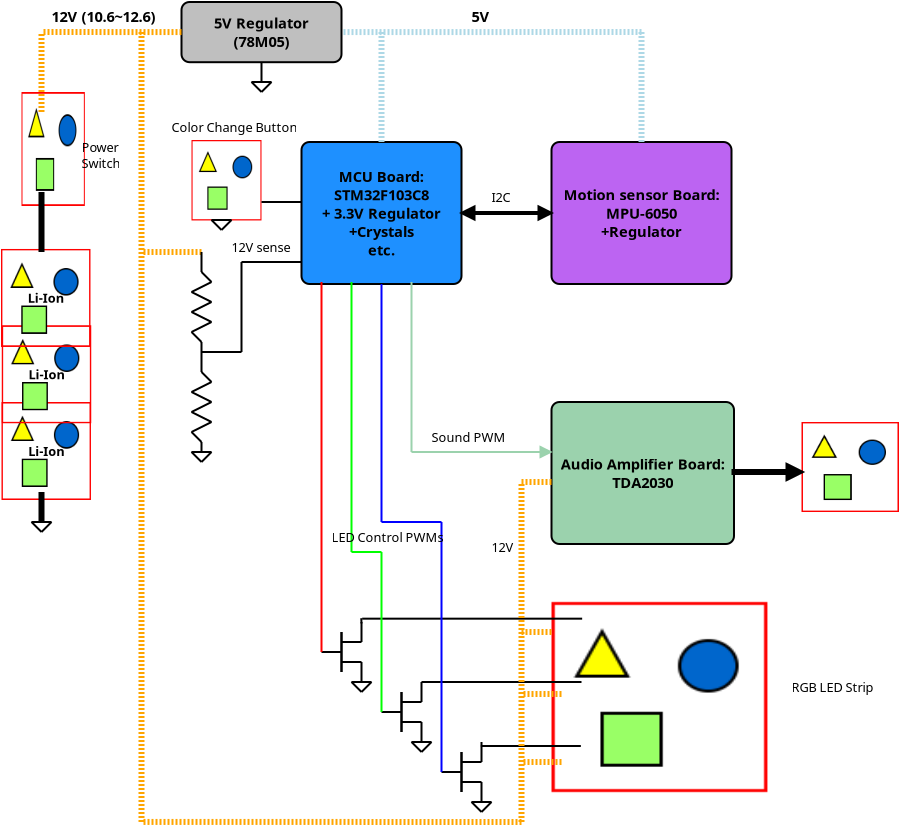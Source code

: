 <?xml version="1.0" encoding="UTF-8"?>
<dia:diagram xmlns:dia="http://www.lysator.liu.se/~alla/dia/">
  <dia:layer name="Background" visible="true" active="true">
    <dia:object type="Standard - Box" version="0" id="O0">
      <dia:attribute name="obj_pos">
        <dia:point val="20,-13"/>
      </dia:attribute>
      <dia:attribute name="obj_bb">
        <dia:rectangle val="19.95,-13.05;28.05,-5.85"/>
      </dia:attribute>
      <dia:attribute name="elem_corner">
        <dia:point val="20,-13"/>
      </dia:attribute>
      <dia:attribute name="elem_width">
        <dia:real val="8"/>
      </dia:attribute>
      <dia:attribute name="elem_height">
        <dia:real val="7.1"/>
      </dia:attribute>
      <dia:attribute name="border_width">
        <dia:real val="0.1"/>
      </dia:attribute>
      <dia:attribute name="inner_color">
        <dia:color val="#1e90ff"/>
      </dia:attribute>
      <dia:attribute name="show_background">
        <dia:boolean val="true"/>
      </dia:attribute>
      <dia:attribute name="corner_radius">
        <dia:real val="0.4"/>
      </dia:attribute>
    </dia:object>
    <dia:object type="Standard - Text" version="1" id="O1">
      <dia:attribute name="obj_pos">
        <dia:point val="24,-9.45"/>
      </dia:attribute>
      <dia:attribute name="obj_bb">
        <dia:rectangle val="20.834,-11.728;27.166,-7.172"/>
      </dia:attribute>
      <dia:attribute name="text">
        <dia:composite type="text">
          <dia:attribute name="string">
            <dia:string>#MCU Board:
STM32F103C8
+ 3.3V Regulator
+Crystals
etc.#</dia:string>
          </dia:attribute>
          <dia:attribute name="font">
            <dia:font family="sans" style="80" name="Helvetica-Bold"/>
          </dia:attribute>
          <dia:attribute name="height">
            <dia:real val="0.917"/>
          </dia:attribute>
          <dia:attribute name="pos">
            <dia:point val="24,-10.993"/>
          </dia:attribute>
          <dia:attribute name="color">
            <dia:color val="#000000"/>
          </dia:attribute>
          <dia:attribute name="alignment">
            <dia:enum val="1"/>
          </dia:attribute>
        </dia:composite>
      </dia:attribute>
      <dia:attribute name="valign">
        <dia:enum val="2"/>
      </dia:attribute>
      <dia:connections>
        <dia:connection handle="0" to="O0" connection="8"/>
      </dia:connections>
    </dia:object>
    <dia:object type="Standard - Box" version="0" id="O2">
      <dia:attribute name="obj_pos">
        <dia:point val="32.5,-13"/>
      </dia:attribute>
      <dia:attribute name="obj_bb">
        <dia:rectangle val="32.45,-13.05;41.55,-5.85"/>
      </dia:attribute>
      <dia:attribute name="elem_corner">
        <dia:point val="32.5,-13"/>
      </dia:attribute>
      <dia:attribute name="elem_width">
        <dia:real val="9"/>
      </dia:attribute>
      <dia:attribute name="elem_height">
        <dia:real val="7.1"/>
      </dia:attribute>
      <dia:attribute name="border_width">
        <dia:real val="0.1"/>
      </dia:attribute>
      <dia:attribute name="inner_color">
        <dia:color val="#bc64f2"/>
      </dia:attribute>
      <dia:attribute name="show_background">
        <dia:boolean val="true"/>
      </dia:attribute>
      <dia:attribute name="corner_radius">
        <dia:real val="0.4"/>
      </dia:attribute>
    </dia:object>
    <dia:object type="Standard - Text" version="1" id="O3">
      <dia:attribute name="obj_pos">
        <dia:point val="37,-9.45"/>
      </dia:attribute>
      <dia:attribute name="obj_bb">
        <dia:rectangle val="33.066,-10.811;40.934,-8.089"/>
      </dia:attribute>
      <dia:attribute name="text">
        <dia:composite type="text">
          <dia:attribute name="string">
            <dia:string>#Motion sensor Board:
MPU-6050
+Regulator#</dia:string>
          </dia:attribute>
          <dia:attribute name="font">
            <dia:font family="sans" style="80" name="Helvetica-Bold"/>
          </dia:attribute>
          <dia:attribute name="height">
            <dia:real val="0.917"/>
          </dia:attribute>
          <dia:attribute name="pos">
            <dia:point val="37,-10.076"/>
          </dia:attribute>
          <dia:attribute name="color">
            <dia:color val="#000000"/>
          </dia:attribute>
          <dia:attribute name="alignment">
            <dia:enum val="1"/>
          </dia:attribute>
        </dia:composite>
      </dia:attribute>
      <dia:attribute name="valign">
        <dia:enum val="2"/>
      </dia:attribute>
      <dia:connections>
        <dia:connection handle="0" to="O2" connection="8"/>
      </dia:connections>
    </dia:object>
    <dia:object type="Standard - Image" version="0" id="O4">
      <dia:attribute name="obj_pos">
        <dia:point val="5,0"/>
      </dia:attribute>
      <dia:attribute name="obj_bb">
        <dia:rectangle val="4.95,-0.05;9.524,4.95"/>
      </dia:attribute>
      <dia:attribute name="elem_corner">
        <dia:point val="5,0"/>
      </dia:attribute>
      <dia:attribute name="elem_width">
        <dia:real val="4.474"/>
      </dia:attribute>
      <dia:attribute name="elem_height">
        <dia:real val="4.9"/>
      </dia:attribute>
      <dia:attribute name="draw_border">
        <dia:boolean val="false"/>
      </dia:attribute>
      <dia:attribute name="keep_aspect">
        <dia:boolean val="true"/>
      </dia:attribute>
      <dia:attribute name="file">
        <dia:string>#E:\ClipArt\battery-md.png#</dia:string>
      </dia:attribute>
    </dia:object>
    <dia:object type="Standard - Image" version="0" id="O5">
      <dia:attribute name="obj_pos">
        <dia:point val="5.013,-3.835"/>
      </dia:attribute>
      <dia:attribute name="obj_bb">
        <dia:rectangle val="4.963,-3.885;9.536,1.115"/>
      </dia:attribute>
      <dia:attribute name="elem_corner">
        <dia:point val="5.013,-3.835"/>
      </dia:attribute>
      <dia:attribute name="elem_width">
        <dia:real val="4.474"/>
      </dia:attribute>
      <dia:attribute name="elem_height">
        <dia:real val="4.9"/>
      </dia:attribute>
      <dia:attribute name="draw_border">
        <dia:boolean val="false"/>
      </dia:attribute>
      <dia:attribute name="keep_aspect">
        <dia:boolean val="true"/>
      </dia:attribute>
      <dia:attribute name="file">
        <dia:string>#E:\ClipArt\battery-md.png#</dia:string>
      </dia:attribute>
    </dia:object>
    <dia:object type="Standard - Image" version="0" id="O6">
      <dia:attribute name="obj_pos">
        <dia:point val="4.975,-7.657"/>
      </dia:attribute>
      <dia:attribute name="obj_bb">
        <dia:rectangle val="4.925,-7.707;9.499,-2.708"/>
      </dia:attribute>
      <dia:attribute name="elem_corner">
        <dia:point val="4.975,-7.657"/>
      </dia:attribute>
      <dia:attribute name="elem_width">
        <dia:real val="4.474"/>
      </dia:attribute>
      <dia:attribute name="elem_height">
        <dia:real val="4.9"/>
      </dia:attribute>
      <dia:attribute name="draw_border">
        <dia:boolean val="false"/>
      </dia:attribute>
      <dia:attribute name="keep_aspect">
        <dia:boolean val="true"/>
      </dia:attribute>
      <dia:attribute name="file">
        <dia:string>#E:\ClipArt\battery-md.png#</dia:string>
      </dia:attribute>
    </dia:object>
    <dia:object type="Standard - Text" version="1" id="O7">
      <dia:attribute name="obj_pos">
        <dia:point val="7.212,-5.207"/>
      </dia:attribute>
      <dia:attribute name="obj_bb">
        <dia:rectangle val="6.237,-5.594;8.187,-4.821"/>
      </dia:attribute>
      <dia:attribute name="text">
        <dia:composite type="text">
          <dia:attribute name="string">
            <dia:string>#Li-Ion#</dia:string>
          </dia:attribute>
          <dia:attribute name="font">
            <dia:font family="sans" style="80" name="Helvetica-Bold"/>
          </dia:attribute>
          <dia:attribute name="height">
            <dia:real val="0.8"/>
          </dia:attribute>
          <dia:attribute name="pos">
            <dia:point val="7.212,-4.954"/>
          </dia:attribute>
          <dia:attribute name="color">
            <dia:color val="#000000"/>
          </dia:attribute>
          <dia:attribute name="alignment">
            <dia:enum val="1"/>
          </dia:attribute>
        </dia:composite>
      </dia:attribute>
      <dia:attribute name="valign">
        <dia:enum val="2"/>
      </dia:attribute>
      <dia:connections>
        <dia:connection handle="0" to="O6" connection="8"/>
      </dia:connections>
    </dia:object>
    <dia:object type="Standard - Text" version="1" id="O8">
      <dia:attribute name="obj_pos">
        <dia:point val="7.249,-1.385"/>
      </dia:attribute>
      <dia:attribute name="obj_bb">
        <dia:rectangle val="6.274,-1.771;8.224,-0.999"/>
      </dia:attribute>
      <dia:attribute name="text">
        <dia:composite type="text">
          <dia:attribute name="string">
            <dia:string>#Li-Ion#</dia:string>
          </dia:attribute>
          <dia:attribute name="font">
            <dia:font family="sans" style="80" name="Helvetica-Bold"/>
          </dia:attribute>
          <dia:attribute name="height">
            <dia:real val="0.8"/>
          </dia:attribute>
          <dia:attribute name="pos">
            <dia:point val="7.249,-1.131"/>
          </dia:attribute>
          <dia:attribute name="color">
            <dia:color val="#000000"/>
          </dia:attribute>
          <dia:attribute name="alignment">
            <dia:enum val="1"/>
          </dia:attribute>
        </dia:composite>
      </dia:attribute>
      <dia:attribute name="valign">
        <dia:enum val="2"/>
      </dia:attribute>
      <dia:connections>
        <dia:connection handle="0" to="O5" connection="8"/>
      </dia:connections>
    </dia:object>
    <dia:object type="Standard - Text" version="1" id="O9">
      <dia:attribute name="obj_pos">
        <dia:point val="7.237,2.45"/>
      </dia:attribute>
      <dia:attribute name="obj_bb">
        <dia:rectangle val="6.262,2.064;8.212,2.836"/>
      </dia:attribute>
      <dia:attribute name="text">
        <dia:composite type="text">
          <dia:attribute name="string">
            <dia:string>#Li-Ion#</dia:string>
          </dia:attribute>
          <dia:attribute name="font">
            <dia:font family="sans" style="80" name="Helvetica-Bold"/>
          </dia:attribute>
          <dia:attribute name="height">
            <dia:real val="0.8"/>
          </dia:attribute>
          <dia:attribute name="pos">
            <dia:point val="7.237,2.704"/>
          </dia:attribute>
          <dia:attribute name="color">
            <dia:color val="#000000"/>
          </dia:attribute>
          <dia:attribute name="alignment">
            <dia:enum val="1"/>
          </dia:attribute>
        </dia:composite>
      </dia:attribute>
      <dia:attribute name="valign">
        <dia:enum val="2"/>
      </dia:attribute>
      <dia:connections>
        <dia:connection handle="0" to="O4" connection="8"/>
      </dia:connections>
    </dia:object>
    <dia:object type="Standard - Image" version="0" id="O10">
      <dia:attribute name="obj_pos">
        <dia:point val="6,-15.5"/>
      </dia:attribute>
      <dia:attribute name="obj_bb">
        <dia:rectangle val="5.95,-15.55;9.217,-9.75"/>
      </dia:attribute>
      <dia:attribute name="elem_corner">
        <dia:point val="6,-15.5"/>
      </dia:attribute>
      <dia:attribute name="elem_width">
        <dia:real val="3.167"/>
      </dia:attribute>
      <dia:attribute name="elem_height">
        <dia:real val="5.7"/>
      </dia:attribute>
      <dia:attribute name="draw_border">
        <dia:boolean val="false"/>
      </dia:attribute>
      <dia:attribute name="keep_aspect">
        <dia:boolean val="true"/>
      </dia:attribute>
      <dia:attribute name="file">
        <dia:string>#E:\ClipArt\switch-black-vertical-built-in-md.png#</dia:string>
      </dia:attribute>
    </dia:object>
    <dia:object type="Standard - Box" version="0" id="O11">
      <dia:attribute name="obj_pos">
        <dia:point val="14,-20"/>
      </dia:attribute>
      <dia:attribute name="obj_bb">
        <dia:rectangle val="13.95,-20.05;22.05,-16.941"/>
      </dia:attribute>
      <dia:attribute name="elem_corner">
        <dia:point val="14,-20"/>
      </dia:attribute>
      <dia:attribute name="elem_width">
        <dia:real val="8"/>
      </dia:attribute>
      <dia:attribute name="elem_height">
        <dia:real val="3.009"/>
      </dia:attribute>
      <dia:attribute name="border_width">
        <dia:real val="0.1"/>
      </dia:attribute>
      <dia:attribute name="inner_color">
        <dia:color val="#bfbfbf"/>
      </dia:attribute>
      <dia:attribute name="show_background">
        <dia:boolean val="true"/>
      </dia:attribute>
      <dia:attribute name="corner_radius">
        <dia:real val="0.4"/>
      </dia:attribute>
    </dia:object>
    <dia:object type="Standard - Text" version="1" id="O12">
      <dia:attribute name="obj_pos">
        <dia:point val="18,-18.496"/>
      </dia:attribute>
      <dia:attribute name="obj_bb">
        <dia:rectangle val="15.591,-19.398;20.409,-17.593"/>
      </dia:attribute>
      <dia:attribute name="text">
        <dia:composite type="text">
          <dia:attribute name="string">
            <dia:string>#5V Regulator
(78M05)#</dia:string>
          </dia:attribute>
          <dia:attribute name="font">
            <dia:font family="sans" style="80" name="Helvetica-Bold"/>
          </dia:attribute>
          <dia:attribute name="height">
            <dia:real val="0.917"/>
          </dia:attribute>
          <dia:attribute name="pos">
            <dia:point val="18,-18.663"/>
          </dia:attribute>
          <dia:attribute name="color">
            <dia:color val="#000000"/>
          </dia:attribute>
          <dia:attribute name="alignment">
            <dia:enum val="1"/>
          </dia:attribute>
        </dia:composite>
      </dia:attribute>
      <dia:attribute name="valign">
        <dia:enum val="2"/>
      </dia:attribute>
      <dia:connections>
        <dia:connection handle="0" to="O11" connection="8"/>
      </dia:connections>
    </dia:object>
    <dia:object type="Standard - Box" version="0" id="O13">
      <dia:attribute name="obj_pos">
        <dia:point val="32.5,0"/>
      </dia:attribute>
      <dia:attribute name="obj_bb">
        <dia:rectangle val="32.45,-0.05;41.675,7.15"/>
      </dia:attribute>
      <dia:attribute name="elem_corner">
        <dia:point val="32.5,0"/>
      </dia:attribute>
      <dia:attribute name="elem_width">
        <dia:real val="9.125"/>
      </dia:attribute>
      <dia:attribute name="elem_height">
        <dia:real val="7.1"/>
      </dia:attribute>
      <dia:attribute name="border_width">
        <dia:real val="0.1"/>
      </dia:attribute>
      <dia:attribute name="inner_color">
        <dia:color val="#9bd2ad"/>
      </dia:attribute>
      <dia:attribute name="show_background">
        <dia:boolean val="true"/>
      </dia:attribute>
      <dia:attribute name="corner_radius">
        <dia:real val="0.4"/>
      </dia:attribute>
    </dia:object>
    <dia:object type="Standard - Text" version="1" id="O14">
      <dia:attribute name="obj_pos">
        <dia:point val="37.062,3.55"/>
      </dia:attribute>
      <dia:attribute name="obj_bb">
        <dia:rectangle val="32.886,2.648;41.239,4.452"/>
      </dia:attribute>
      <dia:attribute name="text">
        <dia:composite type="text">
          <dia:attribute name="string">
            <dia:string>#Audio Amplifier Board:
TDA2030#</dia:string>
          </dia:attribute>
          <dia:attribute name="font">
            <dia:font family="sans" style="80" name="Helvetica-Bold"/>
          </dia:attribute>
          <dia:attribute name="height">
            <dia:real val="0.917"/>
          </dia:attribute>
          <dia:attribute name="pos">
            <dia:point val="37.062,3.383"/>
          </dia:attribute>
          <dia:attribute name="color">
            <dia:color val="#000000"/>
          </dia:attribute>
          <dia:attribute name="alignment">
            <dia:enum val="1"/>
          </dia:attribute>
        </dia:composite>
      </dia:attribute>
      <dia:attribute name="valign">
        <dia:enum val="2"/>
      </dia:attribute>
      <dia:connections>
        <dia:connection handle="0" to="O13" connection="8"/>
      </dia:connections>
    </dia:object>
    <dia:object type="Standard - Image" version="0" id="O15">
      <dia:attribute name="obj_pos">
        <dia:point val="45,1"/>
      </dia:attribute>
      <dia:attribute name="obj_bb">
        <dia:rectangle val="44.95,0.95;49.925,5.55"/>
      </dia:attribute>
      <dia:attribute name="elem_corner">
        <dia:point val="45,1"/>
      </dia:attribute>
      <dia:attribute name="elem_width">
        <dia:real val="4.875"/>
      </dia:attribute>
      <dia:attribute name="elem_height">
        <dia:real val="4.5"/>
      </dia:attribute>
      <dia:attribute name="draw_border">
        <dia:boolean val="false"/>
      </dia:attribute>
      <dia:attribute name="keep_aspect">
        <dia:boolean val="true"/>
      </dia:attribute>
      <dia:attribute name="file">
        <dia:string>#E:\ClipArt\audio-speaker-md.png#</dia:string>
      </dia:attribute>
    </dia:object>
    <dia:object type="Standard - Image" version="0" id="O16">
      <dia:attribute name="obj_pos">
        <dia:point val="32.5,10"/>
      </dia:attribute>
      <dia:attribute name="obj_bb">
        <dia:rectangle val="32.45,9.95;43.344,19.55"/>
      </dia:attribute>
      <dia:attribute name="elem_corner">
        <dia:point val="32.5,10"/>
      </dia:attribute>
      <dia:attribute name="elem_width">
        <dia:real val="10.794"/>
      </dia:attribute>
      <dia:attribute name="elem_height">
        <dia:real val="9.5"/>
      </dia:attribute>
      <dia:attribute name="draw_border">
        <dia:boolean val="false"/>
      </dia:attribute>
      <dia:attribute name="keep_aspect">
        <dia:boolean val="true"/>
      </dia:attribute>
      <dia:attribute name="file">
        <dia:string>#E:\ClipArt\RGB_led_90.png#</dia:string>
      </dia:attribute>
    </dia:object>
    <dia:group>
      <dia:object type="Standard - Line" version="0" id="O17">
        <dia:attribute name="obj_pos">
          <dia:point val="29,17"/>
        </dia:attribute>
        <dia:attribute name="obj_bb">
          <dia:rectangle val="28.95,16.95;29.05,18.05"/>
        </dia:attribute>
        <dia:attribute name="conn_endpoints">
          <dia:point val="29,17"/>
          <dia:point val="29,18"/>
        </dia:attribute>
        <dia:attribute name="numcp">
          <dia:int val="1"/>
        </dia:attribute>
      </dia:object>
      <dia:object type="Standard - Line" version="0" id="O18">
        <dia:attribute name="obj_pos">
          <dia:point val="29,18"/>
        </dia:attribute>
        <dia:attribute name="obj_bb">
          <dia:rectangle val="27.95,17.95;29.05,18.05"/>
        </dia:attribute>
        <dia:attribute name="conn_endpoints">
          <dia:point val="29,18"/>
          <dia:point val="28,18"/>
        </dia:attribute>
        <dia:attribute name="numcp">
          <dia:int val="1"/>
        </dia:attribute>
      </dia:object>
      <dia:object type="Standard - Line" version="0" id="O19">
        <dia:attribute name="obj_pos">
          <dia:point val="28,17.5"/>
        </dia:attribute>
        <dia:attribute name="obj_bb">
          <dia:rectangle val="27.95,17.45;28.05,19.55"/>
        </dia:attribute>
        <dia:attribute name="conn_endpoints">
          <dia:point val="28,17.5"/>
          <dia:point val="28,19.5"/>
        </dia:attribute>
        <dia:attribute name="numcp">
          <dia:int val="1"/>
        </dia:attribute>
      </dia:object>
      <dia:object type="Standard - Line" version="0" id="O20">
        <dia:attribute name="obj_pos">
          <dia:point val="28,19"/>
        </dia:attribute>
        <dia:attribute name="obj_bb">
          <dia:rectangle val="27.95,18.95;29.05,19.05"/>
        </dia:attribute>
        <dia:attribute name="conn_endpoints">
          <dia:point val="28,19"/>
          <dia:point val="29,19"/>
        </dia:attribute>
        <dia:attribute name="numcp">
          <dia:int val="1"/>
        </dia:attribute>
      </dia:object>
      <dia:object type="Standard - Line" version="0" id="O21">
        <dia:attribute name="obj_pos">
          <dia:point val="29,19"/>
        </dia:attribute>
        <dia:attribute name="obj_bb">
          <dia:rectangle val="28.95,18.95;29.05,20.05"/>
        </dia:attribute>
        <dia:attribute name="conn_endpoints">
          <dia:point val="29,19"/>
          <dia:point val="29,20"/>
        </dia:attribute>
        <dia:attribute name="numcp">
          <dia:int val="1"/>
        </dia:attribute>
      </dia:object>
      <dia:object type="Standard - Line" version="0" id="O22">
        <dia:attribute name="obj_pos">
          <dia:point val="28,17.5"/>
        </dia:attribute>
        <dia:attribute name="obj_bb">
          <dia:rectangle val="27.95,17.45;28.05,19.55"/>
        </dia:attribute>
        <dia:attribute name="conn_endpoints">
          <dia:point val="28,17.5"/>
          <dia:point val="28,19.5"/>
        </dia:attribute>
        <dia:attribute name="numcp">
          <dia:int val="1"/>
        </dia:attribute>
      </dia:object>
      <dia:object type="Standard - Line" version="0" id="O23">
        <dia:attribute name="obj_pos">
          <dia:point val="27,18.5"/>
        </dia:attribute>
        <dia:attribute name="obj_bb">
          <dia:rectangle val="26.95,18.45;28.05,18.55"/>
        </dia:attribute>
        <dia:attribute name="conn_endpoints">
          <dia:point val="27,18.5"/>
          <dia:point val="28,18.5"/>
        </dia:attribute>
        <dia:attribute name="numcp">
          <dia:int val="1"/>
        </dia:attribute>
        <dia:connections>
          <dia:connection handle="1" to="O19" connection="0"/>
        </dia:connections>
      </dia:object>
    </dia:group>
    <dia:object type="Standard - Line" version="0" id="O24">
      <dia:attribute name="obj_pos">
        <dia:point val="33.967,17.2"/>
      </dia:attribute>
      <dia:attribute name="obj_bb">
        <dia:rectangle val="28.917,17.15;34.017,17.25"/>
      </dia:attribute>
      <dia:attribute name="conn_endpoints">
        <dia:point val="33.967,17.2"/>
        <dia:point val="28.967,17.2"/>
      </dia:attribute>
      <dia:attribute name="numcp">
        <dia:int val="1"/>
      </dia:attribute>
    </dia:object>
    <dia:group>
      <dia:object type="Standard - Line" version="0" id="O25">
        <dia:attribute name="obj_pos">
          <dia:point val="26,14"/>
        </dia:attribute>
        <dia:attribute name="obj_bb">
          <dia:rectangle val="25.95,13.95;26.05,15.05"/>
        </dia:attribute>
        <dia:attribute name="conn_endpoints">
          <dia:point val="26,14"/>
          <dia:point val="26,15"/>
        </dia:attribute>
        <dia:attribute name="numcp">
          <dia:int val="1"/>
        </dia:attribute>
      </dia:object>
      <dia:object type="Standard - Line" version="0" id="O26">
        <dia:attribute name="obj_pos">
          <dia:point val="26,15"/>
        </dia:attribute>
        <dia:attribute name="obj_bb">
          <dia:rectangle val="24.95,14.95;26.05,15.05"/>
        </dia:attribute>
        <dia:attribute name="conn_endpoints">
          <dia:point val="26,15"/>
          <dia:point val="25,15"/>
        </dia:attribute>
        <dia:attribute name="numcp">
          <dia:int val="1"/>
        </dia:attribute>
      </dia:object>
      <dia:object type="Standard - Line" version="0" id="O27">
        <dia:attribute name="obj_pos">
          <dia:point val="25,14.5"/>
        </dia:attribute>
        <dia:attribute name="obj_bb">
          <dia:rectangle val="24.95,14.45;25.05,16.55"/>
        </dia:attribute>
        <dia:attribute name="conn_endpoints">
          <dia:point val="25,14.5"/>
          <dia:point val="25,16.5"/>
        </dia:attribute>
        <dia:attribute name="numcp">
          <dia:int val="1"/>
        </dia:attribute>
      </dia:object>
      <dia:object type="Standard - Line" version="0" id="O28">
        <dia:attribute name="obj_pos">
          <dia:point val="25,16"/>
        </dia:attribute>
        <dia:attribute name="obj_bb">
          <dia:rectangle val="24.95,15.95;26.05,16.05"/>
        </dia:attribute>
        <dia:attribute name="conn_endpoints">
          <dia:point val="25,16"/>
          <dia:point val="26,16"/>
        </dia:attribute>
        <dia:attribute name="numcp">
          <dia:int val="1"/>
        </dia:attribute>
      </dia:object>
      <dia:object type="Standard - Line" version="0" id="O29">
        <dia:attribute name="obj_pos">
          <dia:point val="26,16"/>
        </dia:attribute>
        <dia:attribute name="obj_bb">
          <dia:rectangle val="25.95,15.95;26.05,17.05"/>
        </dia:attribute>
        <dia:attribute name="conn_endpoints">
          <dia:point val="26,16"/>
          <dia:point val="26,17"/>
        </dia:attribute>
        <dia:attribute name="numcp">
          <dia:int val="1"/>
        </dia:attribute>
      </dia:object>
      <dia:object type="Standard - Line" version="0" id="O30">
        <dia:attribute name="obj_pos">
          <dia:point val="25,14.5"/>
        </dia:attribute>
        <dia:attribute name="obj_bb">
          <dia:rectangle val="24.95,14.45;25.05,16.55"/>
        </dia:attribute>
        <dia:attribute name="conn_endpoints">
          <dia:point val="25,14.5"/>
          <dia:point val="25,16.5"/>
        </dia:attribute>
        <dia:attribute name="numcp">
          <dia:int val="1"/>
        </dia:attribute>
      </dia:object>
      <dia:object type="Standard - Line" version="0" id="O31">
        <dia:attribute name="obj_pos">
          <dia:point val="24,15.5"/>
        </dia:attribute>
        <dia:attribute name="obj_bb">
          <dia:rectangle val="23.95,15.45;25.05,15.55"/>
        </dia:attribute>
        <dia:attribute name="conn_endpoints">
          <dia:point val="24,15.5"/>
          <dia:point val="25,15.5"/>
        </dia:attribute>
        <dia:attribute name="numcp">
          <dia:int val="1"/>
        </dia:attribute>
        <dia:connections>
          <dia:connection handle="1" to="O27" connection="0"/>
        </dia:connections>
      </dia:object>
    </dia:group>
    <dia:object type="Standard - Line" version="0" id="O32">
      <dia:attribute name="obj_pos">
        <dia:point val="34,14"/>
      </dia:attribute>
      <dia:attribute name="obj_bb">
        <dia:rectangle val="25.95,13.95;34.05,14.05"/>
      </dia:attribute>
      <dia:attribute name="conn_endpoints">
        <dia:point val="34,14"/>
        <dia:point val="26,14"/>
      </dia:attribute>
      <dia:attribute name="numcp">
        <dia:int val="1"/>
      </dia:attribute>
    </dia:object>
    <dia:group>
      <dia:object type="Standard - Line" version="0" id="O33">
        <dia:attribute name="obj_pos">
          <dia:point val="23,11"/>
        </dia:attribute>
        <dia:attribute name="obj_bb">
          <dia:rectangle val="22.95,10.95;23.05,12.05"/>
        </dia:attribute>
        <dia:attribute name="conn_endpoints">
          <dia:point val="23,11"/>
          <dia:point val="23,12"/>
        </dia:attribute>
        <dia:attribute name="numcp">
          <dia:int val="1"/>
        </dia:attribute>
      </dia:object>
      <dia:object type="Standard - Line" version="0" id="O34">
        <dia:attribute name="obj_pos">
          <dia:point val="23,12"/>
        </dia:attribute>
        <dia:attribute name="obj_bb">
          <dia:rectangle val="21.95,11.95;23.05,12.05"/>
        </dia:attribute>
        <dia:attribute name="conn_endpoints">
          <dia:point val="23,12"/>
          <dia:point val="22,12"/>
        </dia:attribute>
        <dia:attribute name="numcp">
          <dia:int val="1"/>
        </dia:attribute>
      </dia:object>
      <dia:object type="Standard - Line" version="0" id="O35">
        <dia:attribute name="obj_pos">
          <dia:point val="22,11.5"/>
        </dia:attribute>
        <dia:attribute name="obj_bb">
          <dia:rectangle val="21.95,11.45;22.05,13.55"/>
        </dia:attribute>
        <dia:attribute name="conn_endpoints">
          <dia:point val="22,11.5"/>
          <dia:point val="22,13.5"/>
        </dia:attribute>
        <dia:attribute name="numcp">
          <dia:int val="1"/>
        </dia:attribute>
      </dia:object>
      <dia:object type="Standard - Line" version="0" id="O36">
        <dia:attribute name="obj_pos">
          <dia:point val="22,13"/>
        </dia:attribute>
        <dia:attribute name="obj_bb">
          <dia:rectangle val="21.95,12.95;23.05,13.05"/>
        </dia:attribute>
        <dia:attribute name="conn_endpoints">
          <dia:point val="22,13"/>
          <dia:point val="23,13"/>
        </dia:attribute>
        <dia:attribute name="numcp">
          <dia:int val="1"/>
        </dia:attribute>
      </dia:object>
      <dia:object type="Standard - Line" version="0" id="O37">
        <dia:attribute name="obj_pos">
          <dia:point val="23,13"/>
        </dia:attribute>
        <dia:attribute name="obj_bb">
          <dia:rectangle val="22.95,12.95;23.05,14.05"/>
        </dia:attribute>
        <dia:attribute name="conn_endpoints">
          <dia:point val="23,13"/>
          <dia:point val="23,14"/>
        </dia:attribute>
        <dia:attribute name="numcp">
          <dia:int val="1"/>
        </dia:attribute>
      </dia:object>
      <dia:object type="Standard - Line" version="0" id="O38">
        <dia:attribute name="obj_pos">
          <dia:point val="22,11.5"/>
        </dia:attribute>
        <dia:attribute name="obj_bb">
          <dia:rectangle val="21.95,11.45;22.05,13.55"/>
        </dia:attribute>
        <dia:attribute name="conn_endpoints">
          <dia:point val="22,11.5"/>
          <dia:point val="22,13.5"/>
        </dia:attribute>
        <dia:attribute name="numcp">
          <dia:int val="1"/>
        </dia:attribute>
      </dia:object>
      <dia:object type="Standard - Line" version="0" id="O39">
        <dia:attribute name="obj_pos">
          <dia:point val="21,12.5"/>
        </dia:attribute>
        <dia:attribute name="obj_bb">
          <dia:rectangle val="20.95,12.45;22.05,12.55"/>
        </dia:attribute>
        <dia:attribute name="conn_endpoints">
          <dia:point val="21,12.5"/>
          <dia:point val="22,12.5"/>
        </dia:attribute>
        <dia:attribute name="numcp">
          <dia:int val="1"/>
        </dia:attribute>
        <dia:connections>
          <dia:connection handle="1" to="O35" connection="0"/>
        </dia:connections>
      </dia:object>
    </dia:group>
    <dia:object type="Standard - Line" version="0" id="O40">
      <dia:attribute name="obj_pos">
        <dia:point val="23.033,10.833"/>
      </dia:attribute>
      <dia:attribute name="obj_bb">
        <dia:rectangle val="22.983,10.783;34.083,10.883"/>
      </dia:attribute>
      <dia:attribute name="conn_endpoints">
        <dia:point val="23.033,10.833"/>
        <dia:point val="34.033,10.833"/>
      </dia:attribute>
      <dia:attribute name="numcp">
        <dia:int val="1"/>
      </dia:attribute>
    </dia:object>
    <dia:group>
      <dia:object type="Standard - Line" version="0" id="O41">
        <dia:attribute name="obj_pos">
          <dia:point val="28.5,20"/>
        </dia:attribute>
        <dia:attribute name="obj_bb">
          <dia:rectangle val="28.45,19.95;29.55,20.05"/>
        </dia:attribute>
        <dia:attribute name="conn_endpoints">
          <dia:point val="28.5,20"/>
          <dia:point val="29.5,20"/>
        </dia:attribute>
        <dia:attribute name="numcp">
          <dia:int val="1"/>
        </dia:attribute>
      </dia:object>
      <dia:object type="Standard - Line" version="0" id="O42">
        <dia:attribute name="obj_pos">
          <dia:point val="28.5,20"/>
        </dia:attribute>
        <dia:attribute name="obj_bb">
          <dia:rectangle val="28.429,19.929;29.071,20.571"/>
        </dia:attribute>
        <dia:attribute name="conn_endpoints">
          <dia:point val="28.5,20"/>
          <dia:point val="29,20.5"/>
        </dia:attribute>
        <dia:attribute name="numcp">
          <dia:int val="1"/>
        </dia:attribute>
      </dia:object>
      <dia:object type="Standard - Line" version="0" id="O43">
        <dia:attribute name="obj_pos">
          <dia:point val="29.5,20"/>
        </dia:attribute>
        <dia:attribute name="obj_bb">
          <dia:rectangle val="28.929,19.929;29.571,20.571"/>
        </dia:attribute>
        <dia:attribute name="conn_endpoints">
          <dia:point val="29.5,20"/>
          <dia:point val="29,20.5"/>
        </dia:attribute>
        <dia:attribute name="numcp">
          <dia:int val="1"/>
        </dia:attribute>
      </dia:object>
    </dia:group>
    <dia:group>
      <dia:object type="Standard - Line" version="0" id="O44">
        <dia:attribute name="obj_pos">
          <dia:point val="25.5,17"/>
        </dia:attribute>
        <dia:attribute name="obj_bb">
          <dia:rectangle val="25.45,16.95;26.55,17.05"/>
        </dia:attribute>
        <dia:attribute name="conn_endpoints">
          <dia:point val="25.5,17"/>
          <dia:point val="26.5,17"/>
        </dia:attribute>
        <dia:attribute name="numcp">
          <dia:int val="1"/>
        </dia:attribute>
      </dia:object>
      <dia:object type="Standard - Line" version="0" id="O45">
        <dia:attribute name="obj_pos">
          <dia:point val="25.5,17"/>
        </dia:attribute>
        <dia:attribute name="obj_bb">
          <dia:rectangle val="25.429,16.929;26.071,17.571"/>
        </dia:attribute>
        <dia:attribute name="conn_endpoints">
          <dia:point val="25.5,17"/>
          <dia:point val="26,17.5"/>
        </dia:attribute>
        <dia:attribute name="numcp">
          <dia:int val="1"/>
        </dia:attribute>
      </dia:object>
      <dia:object type="Standard - Line" version="0" id="O46">
        <dia:attribute name="obj_pos">
          <dia:point val="26.5,17"/>
        </dia:attribute>
        <dia:attribute name="obj_bb">
          <dia:rectangle val="25.929,16.929;26.571,17.571"/>
        </dia:attribute>
        <dia:attribute name="conn_endpoints">
          <dia:point val="26.5,17"/>
          <dia:point val="26,17.5"/>
        </dia:attribute>
        <dia:attribute name="numcp">
          <dia:int val="1"/>
        </dia:attribute>
      </dia:object>
    </dia:group>
    <dia:group>
      <dia:object type="Standard - Line" version="0" id="O47">
        <dia:attribute name="obj_pos">
          <dia:point val="22.5,14"/>
        </dia:attribute>
        <dia:attribute name="obj_bb">
          <dia:rectangle val="22.45,13.95;23.55,14.05"/>
        </dia:attribute>
        <dia:attribute name="conn_endpoints">
          <dia:point val="22.5,14"/>
          <dia:point val="23.5,14"/>
        </dia:attribute>
        <dia:attribute name="numcp">
          <dia:int val="1"/>
        </dia:attribute>
      </dia:object>
      <dia:object type="Standard - Line" version="0" id="O48">
        <dia:attribute name="obj_pos">
          <dia:point val="22.5,14"/>
        </dia:attribute>
        <dia:attribute name="obj_bb">
          <dia:rectangle val="22.429,13.929;23.071,14.571"/>
        </dia:attribute>
        <dia:attribute name="conn_endpoints">
          <dia:point val="22.5,14"/>
          <dia:point val="23,14.5"/>
        </dia:attribute>
        <dia:attribute name="numcp">
          <dia:int val="1"/>
        </dia:attribute>
      </dia:object>
      <dia:object type="Standard - Line" version="0" id="O49">
        <dia:attribute name="obj_pos">
          <dia:point val="23.5,14"/>
        </dia:attribute>
        <dia:attribute name="obj_bb">
          <dia:rectangle val="22.929,13.929;23.571,14.571"/>
        </dia:attribute>
        <dia:attribute name="conn_endpoints">
          <dia:point val="23.5,14"/>
          <dia:point val="23,14.5"/>
        </dia:attribute>
        <dia:attribute name="numcp">
          <dia:int val="1"/>
        </dia:attribute>
      </dia:object>
    </dia:group>
    <dia:group>
      <dia:object type="Standard - Line" version="0" id="O50">
        <dia:attribute name="obj_pos">
          <dia:point val="6.5,6"/>
        </dia:attribute>
        <dia:attribute name="obj_bb">
          <dia:rectangle val="6.45,5.95;7.55,6.05"/>
        </dia:attribute>
        <dia:attribute name="conn_endpoints">
          <dia:point val="6.5,6"/>
          <dia:point val="7.5,6"/>
        </dia:attribute>
        <dia:attribute name="numcp">
          <dia:int val="1"/>
        </dia:attribute>
      </dia:object>
      <dia:object type="Standard - Line" version="0" id="O51">
        <dia:attribute name="obj_pos">
          <dia:point val="6.5,6"/>
        </dia:attribute>
        <dia:attribute name="obj_bb">
          <dia:rectangle val="6.429,5.929;7.071,6.571"/>
        </dia:attribute>
        <dia:attribute name="conn_endpoints">
          <dia:point val="6.5,6"/>
          <dia:point val="7,6.5"/>
        </dia:attribute>
        <dia:attribute name="numcp">
          <dia:int val="1"/>
        </dia:attribute>
      </dia:object>
      <dia:object type="Standard - Line" version="0" id="O52">
        <dia:attribute name="obj_pos">
          <dia:point val="7.5,6"/>
        </dia:attribute>
        <dia:attribute name="obj_bb">
          <dia:rectangle val="6.929,5.929;7.571,6.571"/>
        </dia:attribute>
        <dia:attribute name="conn_endpoints">
          <dia:point val="7.5,6"/>
          <dia:point val="7,6.5"/>
        </dia:attribute>
        <dia:attribute name="numcp">
          <dia:int val="1"/>
        </dia:attribute>
      </dia:object>
    </dia:group>
    <dia:group>
      <dia:object type="Standard - Line" version="0" id="O53">
        <dia:attribute name="obj_pos">
          <dia:point val="17.5,-16"/>
        </dia:attribute>
        <dia:attribute name="obj_bb">
          <dia:rectangle val="17.45,-16.05;18.55,-15.95"/>
        </dia:attribute>
        <dia:attribute name="conn_endpoints">
          <dia:point val="17.5,-16"/>
          <dia:point val="18.5,-16"/>
        </dia:attribute>
        <dia:attribute name="numcp">
          <dia:int val="1"/>
        </dia:attribute>
      </dia:object>
      <dia:object type="Standard - Line" version="0" id="O54">
        <dia:attribute name="obj_pos">
          <dia:point val="17.5,-16"/>
        </dia:attribute>
        <dia:attribute name="obj_bb">
          <dia:rectangle val="17.429,-16.071;18.071,-15.429"/>
        </dia:attribute>
        <dia:attribute name="conn_endpoints">
          <dia:point val="17.5,-16"/>
          <dia:point val="18,-15.5"/>
        </dia:attribute>
        <dia:attribute name="numcp">
          <dia:int val="1"/>
        </dia:attribute>
      </dia:object>
      <dia:object type="Standard - Line" version="0" id="O55">
        <dia:attribute name="obj_pos">
          <dia:point val="18.5,-16"/>
        </dia:attribute>
        <dia:attribute name="obj_bb">
          <dia:rectangle val="17.929,-16.071;18.571,-15.429"/>
        </dia:attribute>
        <dia:attribute name="conn_endpoints">
          <dia:point val="18.5,-16"/>
          <dia:point val="18,-15.5"/>
        </dia:attribute>
        <dia:attribute name="numcp">
          <dia:int val="1"/>
        </dia:attribute>
      </dia:object>
    </dia:group>
    <dia:object type="Standard - Line" version="0" id="O56">
      <dia:attribute name="obj_pos">
        <dia:point val="18,-16"/>
      </dia:attribute>
      <dia:attribute name="obj_bb">
        <dia:rectangle val="17.95,-17.041;18.05,-15.95"/>
      </dia:attribute>
      <dia:attribute name="conn_endpoints">
        <dia:point val="18,-16"/>
        <dia:point val="18,-16.991"/>
      </dia:attribute>
      <dia:attribute name="numcp">
        <dia:int val="1"/>
      </dia:attribute>
      <dia:connections>
        <dia:connection handle="0" to="O53" connection="0"/>
        <dia:connection handle="1" to="O11" connection="6"/>
      </dia:connections>
    </dia:object>
    <dia:object type="Standard - Line" version="0" id="O57">
      <dia:attribute name="obj_pos">
        <dia:point val="21,12.5"/>
      </dia:attribute>
      <dia:attribute name="obj_bb">
        <dia:rectangle val="20.95,-6.05;21.05,12.55"/>
      </dia:attribute>
      <dia:attribute name="conn_endpoints">
        <dia:point val="21,12.5"/>
        <dia:point val="21,-6"/>
      </dia:attribute>
      <dia:attribute name="numcp">
        <dia:int val="1"/>
      </dia:attribute>
      <dia:attribute name="line_color">
        <dia:color val="#ff0000"/>
      </dia:attribute>
    </dia:object>
    <dia:object type="Standard - Line" version="0" id="O58">
      <dia:attribute name="obj_pos">
        <dia:point val="24,15.5"/>
      </dia:attribute>
      <dia:attribute name="obj_bb">
        <dia:rectangle val="23.95,7.45;24.05,15.55"/>
      </dia:attribute>
      <dia:attribute name="conn_endpoints">
        <dia:point val="24,15.5"/>
        <dia:point val="24,7.5"/>
      </dia:attribute>
      <dia:attribute name="numcp">
        <dia:int val="1"/>
      </dia:attribute>
      <dia:attribute name="line_color">
        <dia:color val="#00ff00"/>
      </dia:attribute>
    </dia:object>
    <dia:object type="Standard - Line" version="0" id="O59">
      <dia:attribute name="obj_pos">
        <dia:point val="24,7.5"/>
      </dia:attribute>
      <dia:attribute name="obj_bb">
        <dia:rectangle val="22.45,7.45;24.05,7.55"/>
      </dia:attribute>
      <dia:attribute name="conn_endpoints">
        <dia:point val="24,7.5"/>
        <dia:point val="22.5,7.5"/>
      </dia:attribute>
      <dia:attribute name="numcp">
        <dia:int val="1"/>
      </dia:attribute>
      <dia:attribute name="line_color">
        <dia:color val="#00ff00"/>
      </dia:attribute>
    </dia:object>
    <dia:object type="Standard - Line" version="0" id="O60">
      <dia:attribute name="obj_pos">
        <dia:point val="22.5,7.5"/>
      </dia:attribute>
      <dia:attribute name="obj_bb">
        <dia:rectangle val="22.45,-6.05;22.55,7.55"/>
      </dia:attribute>
      <dia:attribute name="conn_endpoints">
        <dia:point val="22.5,7.5"/>
        <dia:point val="22.5,-6"/>
      </dia:attribute>
      <dia:attribute name="numcp">
        <dia:int val="1"/>
      </dia:attribute>
      <dia:attribute name="line_color">
        <dia:color val="#00ff00"/>
      </dia:attribute>
    </dia:object>
    <dia:object type="Standard - Line" version="0" id="O61">
      <dia:attribute name="obj_pos">
        <dia:point val="27,6"/>
      </dia:attribute>
      <dia:attribute name="obj_bb">
        <dia:rectangle val="26.95,5.95;27.05,18.55"/>
      </dia:attribute>
      <dia:attribute name="conn_endpoints">
        <dia:point val="27,6"/>
        <dia:point val="27,18.5"/>
      </dia:attribute>
      <dia:attribute name="numcp">
        <dia:int val="1"/>
      </dia:attribute>
      <dia:attribute name="line_color">
        <dia:color val="#0000ff"/>
      </dia:attribute>
    </dia:object>
    <dia:object type="Standard - Line" version="0" id="O62">
      <dia:attribute name="obj_pos">
        <dia:point val="27,6"/>
      </dia:attribute>
      <dia:attribute name="obj_bb">
        <dia:rectangle val="23.95,5.95;27.05,6.05"/>
      </dia:attribute>
      <dia:attribute name="conn_endpoints">
        <dia:point val="27,6"/>
        <dia:point val="24,6"/>
      </dia:attribute>
      <dia:attribute name="numcp">
        <dia:int val="1"/>
      </dia:attribute>
      <dia:attribute name="line_color">
        <dia:color val="#0000ff"/>
      </dia:attribute>
    </dia:object>
    <dia:object type="Standard - Line" version="0" id="O63">
      <dia:attribute name="obj_pos">
        <dia:point val="24,6"/>
      </dia:attribute>
      <dia:attribute name="obj_bb">
        <dia:rectangle val="23.95,-5.95;24.05,6.05"/>
      </dia:attribute>
      <dia:attribute name="conn_endpoints">
        <dia:point val="24,6"/>
        <dia:point val="24,-5.9"/>
      </dia:attribute>
      <dia:attribute name="numcp">
        <dia:int val="1"/>
      </dia:attribute>
      <dia:attribute name="line_color">
        <dia:color val="#0000ff"/>
      </dia:attribute>
      <dia:connections>
        <dia:connection handle="1" to="O0" connection="6"/>
      </dia:connections>
    </dia:object>
    <dia:object type="Standard - Line" version="0" id="O64">
      <dia:attribute name="obj_pos">
        <dia:point val="32.5,2.5"/>
      </dia:attribute>
      <dia:attribute name="obj_bb">
        <dia:rectangle val="25.45,2.169;32.562,2.831"/>
      </dia:attribute>
      <dia:attribute name="conn_endpoints">
        <dia:point val="32.5,2.5"/>
        <dia:point val="25.5,2.5"/>
      </dia:attribute>
      <dia:attribute name="numcp">
        <dia:int val="1"/>
      </dia:attribute>
      <dia:attribute name="line_color">
        <dia:color val="#9bd2ad"/>
      </dia:attribute>
      <dia:attribute name="start_arrow">
        <dia:enum val="3"/>
      </dia:attribute>
      <dia:attribute name="start_arrow_length">
        <dia:real val="0.5"/>
      </dia:attribute>
      <dia:attribute name="start_arrow_width">
        <dia:real val="0.5"/>
      </dia:attribute>
    </dia:object>
    <dia:object type="Standard - Line" version="0" id="O65">
      <dia:attribute name="obj_pos">
        <dia:point val="25.5,2.5"/>
      </dia:attribute>
      <dia:attribute name="obj_bb">
        <dia:rectangle val="25.45,-6.05;25.55,2.55"/>
      </dia:attribute>
      <dia:attribute name="conn_endpoints">
        <dia:point val="25.5,2.5"/>
        <dia:point val="25.5,-6"/>
      </dia:attribute>
      <dia:attribute name="numcp">
        <dia:int val="1"/>
      </dia:attribute>
      <dia:attribute name="line_color">
        <dia:color val="#9bd2ad"/>
      </dia:attribute>
    </dia:object>
    <dia:object type="Standard - Line" version="0" id="O66">
      <dia:attribute name="obj_pos">
        <dia:point val="41.5,3.5"/>
      </dia:attribute>
      <dia:attribute name="obj_bb">
        <dia:rectangle val="41.35,3.007;45.335,3.993"/>
      </dia:attribute>
      <dia:attribute name="conn_endpoints">
        <dia:point val="41.5,3.5"/>
        <dia:point val="45,3.5"/>
      </dia:attribute>
      <dia:attribute name="numcp">
        <dia:int val="1"/>
      </dia:attribute>
      <dia:attribute name="line_width">
        <dia:real val="0.3"/>
      </dia:attribute>
      <dia:attribute name="end_arrow">
        <dia:enum val="3"/>
      </dia:attribute>
      <dia:attribute name="end_arrow_length">
        <dia:real val="0.5"/>
      </dia:attribute>
      <dia:attribute name="end_arrow_width">
        <dia:real val="0.5"/>
      </dia:attribute>
    </dia:object>
    <dia:object type="Standard - Line" version="0" id="O67">
      <dia:attribute name="obj_pos">
        <dia:point val="28,-9.45"/>
      </dia:attribute>
      <dia:attribute name="obj_bb">
        <dia:rectangle val="27.876,-9.862;32.624,-9.038"/>
      </dia:attribute>
      <dia:attribute name="conn_endpoints">
        <dia:point val="28,-9.45"/>
        <dia:point val="32.5,-9.45"/>
      </dia:attribute>
      <dia:attribute name="numcp">
        <dia:int val="1"/>
      </dia:attribute>
      <dia:attribute name="line_width">
        <dia:real val="0.2"/>
      </dia:attribute>
      <dia:attribute name="start_arrow">
        <dia:enum val="3"/>
      </dia:attribute>
      <dia:attribute name="start_arrow_length">
        <dia:real val="0.5"/>
      </dia:attribute>
      <dia:attribute name="start_arrow_width">
        <dia:real val="0.5"/>
      </dia:attribute>
      <dia:attribute name="end_arrow">
        <dia:enum val="3"/>
      </dia:attribute>
      <dia:attribute name="end_arrow_length">
        <dia:real val="0.5"/>
      </dia:attribute>
      <dia:attribute name="end_arrow_width">
        <dia:real val="0.5"/>
      </dia:attribute>
      <dia:connections>
        <dia:connection handle="0" to="O0" connection="4"/>
        <dia:connection handle="1" to="O2" connection="3"/>
      </dia:connections>
    </dia:object>
    <dia:object type="Standard - Text" version="1" id="O68">
      <dia:attribute name="obj_pos">
        <dia:point val="29.5,-10"/>
      </dia:attribute>
      <dia:attribute name="obj_bb">
        <dia:rectangle val="29.5,-10.64;30.475,-9.867"/>
      </dia:attribute>
      <dia:attribute name="text">
        <dia:composite type="text">
          <dia:attribute name="string">
            <dia:string>#I2C#</dia:string>
          </dia:attribute>
          <dia:attribute name="font">
            <dia:font family="sans" style="0" name="Helvetica"/>
          </dia:attribute>
          <dia:attribute name="height">
            <dia:real val="0.8"/>
          </dia:attribute>
          <dia:attribute name="pos">
            <dia:point val="29.5,-10"/>
          </dia:attribute>
          <dia:attribute name="color">
            <dia:color val="#000000"/>
          </dia:attribute>
          <dia:attribute name="alignment">
            <dia:enum val="0"/>
          </dia:attribute>
        </dia:composite>
      </dia:attribute>
      <dia:attribute name="valign">
        <dia:enum val="3"/>
      </dia:attribute>
    </dia:object>
    <dia:object type="Standard - Text" version="1" id="O69">
      <dia:attribute name="obj_pos">
        <dia:point val="26.5,2"/>
      </dia:attribute>
      <dia:attribute name="obj_bb">
        <dia:rectangle val="26.5,1.36;29.898,2.132"/>
      </dia:attribute>
      <dia:attribute name="text">
        <dia:composite type="text">
          <dia:attribute name="string">
            <dia:string>#Sound PWM#</dia:string>
          </dia:attribute>
          <dia:attribute name="font">
            <dia:font family="sans" style="0" name="Helvetica"/>
          </dia:attribute>
          <dia:attribute name="height">
            <dia:real val="0.8"/>
          </dia:attribute>
          <dia:attribute name="pos">
            <dia:point val="26.5,2"/>
          </dia:attribute>
          <dia:attribute name="color">
            <dia:color val="#000000"/>
          </dia:attribute>
          <dia:attribute name="alignment">
            <dia:enum val="0"/>
          </dia:attribute>
        </dia:composite>
      </dia:attribute>
      <dia:attribute name="valign">
        <dia:enum val="3"/>
      </dia:attribute>
    </dia:object>
    <dia:object type="Standard - Text" version="1" id="O70">
      <dia:attribute name="obj_pos">
        <dia:point val="21.5,7"/>
      </dia:attribute>
      <dia:attribute name="obj_bb">
        <dia:rectangle val="21.5,6.341;26.769,7.171"/>
      </dia:attribute>
      <dia:attribute name="text">
        <dia:composite type="text">
          <dia:attribute name="string">
            <dia:string>#LED Control PWMs#</dia:string>
          </dia:attribute>
          <dia:attribute name="font">
            <dia:font family="sans" style="0" name="Helvetica"/>
          </dia:attribute>
          <dia:attribute name="height">
            <dia:real val="0.8"/>
          </dia:attribute>
          <dia:attribute name="pos">
            <dia:point val="21.5,7"/>
          </dia:attribute>
          <dia:attribute name="color">
            <dia:color val="#000000"/>
          </dia:attribute>
          <dia:attribute name="alignment">
            <dia:enum val="0"/>
          </dia:attribute>
        </dia:composite>
      </dia:attribute>
      <dia:attribute name="valign">
        <dia:enum val="3"/>
      </dia:attribute>
    </dia:object>
    <dia:object type="Standard - Line" version="0" id="O71">
      <dia:attribute name="obj_pos">
        <dia:point val="7,6"/>
      </dia:attribute>
      <dia:attribute name="obj_bb">
        <dia:rectangle val="6.85,4.35;7.15,6.15"/>
      </dia:attribute>
      <dia:attribute name="conn_endpoints">
        <dia:point val="7,6"/>
        <dia:point val="7,4.5"/>
      </dia:attribute>
      <dia:attribute name="numcp">
        <dia:int val="1"/>
      </dia:attribute>
      <dia:attribute name="line_width">
        <dia:real val="0.3"/>
      </dia:attribute>
    </dia:object>
    <dia:object type="Standard - Line" version="0" id="O72">
      <dia:attribute name="obj_pos">
        <dia:point val="7,-7.5"/>
      </dia:attribute>
      <dia:attribute name="obj_bb">
        <dia:rectangle val="6.85,-10.65;7.15,-7.35"/>
      </dia:attribute>
      <dia:attribute name="conn_endpoints">
        <dia:point val="7,-7.5"/>
        <dia:point val="7,-10.5"/>
      </dia:attribute>
      <dia:attribute name="numcp">
        <dia:int val="1"/>
      </dia:attribute>
      <dia:attribute name="line_width">
        <dia:real val="0.3"/>
      </dia:attribute>
    </dia:object>
    <dia:object type="Standard - Text" version="1" id="O73">
      <dia:attribute name="obj_pos">
        <dia:point val="9,-12.5"/>
      </dia:attribute>
      <dia:attribute name="obj_bb">
        <dia:rectangle val="8.981,-13.159;10.848,-11.529"/>
      </dia:attribute>
      <dia:attribute name="text">
        <dia:composite type="text">
          <dia:attribute name="string">
            <dia:string>#Power
Switch#</dia:string>
          </dia:attribute>
          <dia:attribute name="font">
            <dia:font family="sans" style="0" name="Helvetica"/>
          </dia:attribute>
          <dia:attribute name="height">
            <dia:real val="0.8"/>
          </dia:attribute>
          <dia:attribute name="pos">
            <dia:point val="9,-12.5"/>
          </dia:attribute>
          <dia:attribute name="color">
            <dia:color val="#000000"/>
          </dia:attribute>
          <dia:attribute name="alignment">
            <dia:enum val="0"/>
          </dia:attribute>
        </dia:composite>
      </dia:attribute>
      <dia:attribute name="valign">
        <dia:enum val="3"/>
      </dia:attribute>
    </dia:object>
    <dia:object type="Standard - Line" version="0" id="O74">
      <dia:attribute name="obj_pos">
        <dia:point val="7,-14.5"/>
      </dia:attribute>
      <dia:attribute name="obj_bb">
        <dia:rectangle val="6.85,-18.65;7.15,-14.35"/>
      </dia:attribute>
      <dia:attribute name="conn_endpoints">
        <dia:point val="7,-14.5"/>
        <dia:point val="7,-18.5"/>
      </dia:attribute>
      <dia:attribute name="numcp">
        <dia:int val="1"/>
      </dia:attribute>
      <dia:attribute name="line_color">
        <dia:color val="#ffa500"/>
      </dia:attribute>
      <dia:attribute name="line_width">
        <dia:real val="0.3"/>
      </dia:attribute>
      <dia:attribute name="line_style">
        <dia:enum val="4"/>
      </dia:attribute>
    </dia:object>
    <dia:object type="Standard - Line" version="0" id="O75">
      <dia:attribute name="obj_pos">
        <dia:point val="14,-18.496"/>
      </dia:attribute>
      <dia:attribute name="obj_bb">
        <dia:rectangle val="6.85,-18.65;14.15,-18.346"/>
      </dia:attribute>
      <dia:attribute name="conn_endpoints">
        <dia:point val="14,-18.496"/>
        <dia:point val="7,-18.5"/>
      </dia:attribute>
      <dia:attribute name="numcp">
        <dia:int val="1"/>
      </dia:attribute>
      <dia:attribute name="line_color">
        <dia:color val="#ffa500"/>
      </dia:attribute>
      <dia:attribute name="line_width">
        <dia:real val="0.3"/>
      </dia:attribute>
      <dia:attribute name="line_style">
        <dia:enum val="4"/>
      </dia:attribute>
      <dia:connections>
        <dia:connection handle="0" to="O11" connection="3"/>
      </dia:connections>
    </dia:object>
    <dia:object type="Standard - Text" version="1" id="O76">
      <dia:attribute name="obj_pos">
        <dia:point val="7.5,-19"/>
      </dia:attribute>
      <dia:attribute name="obj_bb">
        <dia:rectangle val="7.5,-19.735;13.682,-18.848"/>
      </dia:attribute>
      <dia:attribute name="text">
        <dia:composite type="text">
          <dia:attribute name="string">
            <dia:string>#12V (10.6~12.6)#</dia:string>
          </dia:attribute>
          <dia:attribute name="font">
            <dia:font family="sans" style="80" name="Helvetica-Bold"/>
          </dia:attribute>
          <dia:attribute name="height">
            <dia:real val="0.917"/>
          </dia:attribute>
          <dia:attribute name="pos">
            <dia:point val="7.5,-19"/>
          </dia:attribute>
          <dia:attribute name="color">
            <dia:color val="#000000"/>
          </dia:attribute>
          <dia:attribute name="alignment">
            <dia:enum val="0"/>
          </dia:attribute>
        </dia:composite>
      </dia:attribute>
      <dia:attribute name="valign">
        <dia:enum val="3"/>
      </dia:attribute>
    </dia:object>
    <dia:object type="Standard - Line" version="0" id="O77">
      <dia:attribute name="obj_pos">
        <dia:point val="31,21"/>
      </dia:attribute>
      <dia:attribute name="obj_bb">
        <dia:rectangle val="11.85,20.846;31.15,21.15"/>
      </dia:attribute>
      <dia:attribute name="conn_endpoints">
        <dia:point val="31,21"/>
        <dia:point val="12,20.996"/>
      </dia:attribute>
      <dia:attribute name="numcp">
        <dia:int val="1"/>
      </dia:attribute>
      <dia:attribute name="line_color">
        <dia:color val="#ffa500"/>
      </dia:attribute>
      <dia:attribute name="line_width">
        <dia:real val="0.3"/>
      </dia:attribute>
      <dia:attribute name="line_style">
        <dia:enum val="4"/>
      </dia:attribute>
    </dia:object>
    <dia:object type="Standard - Line" version="0" id="O78">
      <dia:attribute name="obj_pos">
        <dia:point val="12,21"/>
      </dia:attribute>
      <dia:attribute name="obj_bb">
        <dia:rectangle val="11.85,-18.65;12.15,21.15"/>
      </dia:attribute>
      <dia:attribute name="conn_endpoints">
        <dia:point val="12,21"/>
        <dia:point val="12,-18.5"/>
      </dia:attribute>
      <dia:attribute name="numcp">
        <dia:int val="1"/>
      </dia:attribute>
      <dia:attribute name="line_color">
        <dia:color val="#ffa500"/>
      </dia:attribute>
      <dia:attribute name="line_width">
        <dia:real val="0.3"/>
      </dia:attribute>
      <dia:attribute name="line_style">
        <dia:enum val="4"/>
      </dia:attribute>
    </dia:object>
    <dia:object type="Standard - Line" version="0" id="O79">
      <dia:attribute name="obj_pos">
        <dia:point val="31,21"/>
      </dia:attribute>
      <dia:attribute name="obj_bb">
        <dia:rectangle val="30.85,3.85;31.15,21.15"/>
      </dia:attribute>
      <dia:attribute name="conn_endpoints">
        <dia:point val="31,21"/>
        <dia:point val="31,4"/>
      </dia:attribute>
      <dia:attribute name="numcp">
        <dia:int val="1"/>
      </dia:attribute>
      <dia:attribute name="line_color">
        <dia:color val="#ffa500"/>
      </dia:attribute>
      <dia:attribute name="line_width">
        <dia:real val="0.3"/>
      </dia:attribute>
      <dia:attribute name="line_style">
        <dia:enum val="4"/>
      </dia:attribute>
    </dia:object>
    <dia:object type="Standard - Line" version="0" id="O80">
      <dia:attribute name="obj_pos">
        <dia:point val="32.5,11.5"/>
      </dia:attribute>
      <dia:attribute name="obj_bb">
        <dia:rectangle val="30.85,11.35;32.65,11.65"/>
      </dia:attribute>
      <dia:attribute name="conn_endpoints">
        <dia:point val="32.5,11.5"/>
        <dia:point val="31,11.5"/>
      </dia:attribute>
      <dia:attribute name="numcp">
        <dia:int val="1"/>
      </dia:attribute>
      <dia:attribute name="line_color">
        <dia:color val="#ffa500"/>
      </dia:attribute>
      <dia:attribute name="line_width">
        <dia:real val="0.3"/>
      </dia:attribute>
      <dia:attribute name="line_style">
        <dia:enum val="4"/>
      </dia:attribute>
    </dia:object>
    <dia:object type="Standard - Line" version="0" id="O81">
      <dia:attribute name="obj_pos">
        <dia:point val="33,14.6"/>
      </dia:attribute>
      <dia:attribute name="obj_bb">
        <dia:rectangle val="30.85,14.45;33.15,14.75"/>
      </dia:attribute>
      <dia:attribute name="conn_endpoints">
        <dia:point val="33,14.6"/>
        <dia:point val="31,14.6"/>
      </dia:attribute>
      <dia:attribute name="numcp">
        <dia:int val="1"/>
      </dia:attribute>
      <dia:attribute name="line_color">
        <dia:color val="#ffa500"/>
      </dia:attribute>
      <dia:attribute name="line_width">
        <dia:real val="0.3"/>
      </dia:attribute>
      <dia:attribute name="line_style">
        <dia:enum val="4"/>
      </dia:attribute>
    </dia:object>
    <dia:object type="Standard - Line" version="0" id="O82">
      <dia:attribute name="obj_pos">
        <dia:point val="33,18"/>
      </dia:attribute>
      <dia:attribute name="obj_bb">
        <dia:rectangle val="30.85,17.85;33.15,18.15"/>
      </dia:attribute>
      <dia:attribute name="conn_endpoints">
        <dia:point val="33,18"/>
        <dia:point val="31,18"/>
      </dia:attribute>
      <dia:attribute name="numcp">
        <dia:int val="1"/>
      </dia:attribute>
      <dia:attribute name="line_color">
        <dia:color val="#ffa500"/>
      </dia:attribute>
      <dia:attribute name="line_width">
        <dia:real val="0.3"/>
      </dia:attribute>
      <dia:attribute name="line_style">
        <dia:enum val="4"/>
      </dia:attribute>
    </dia:object>
    <dia:object type="Standard - Line" version="0" id="O83">
      <dia:attribute name="obj_pos">
        <dia:point val="23,11.073"/>
      </dia:attribute>
      <dia:attribute name="obj_bb">
        <dia:rectangle val="22.935,10.758;23.052,11.125"/>
      </dia:attribute>
      <dia:attribute name="conn_endpoints">
        <dia:point val="23,11.073"/>
        <dia:point val="22.988,10.81"/>
      </dia:attribute>
      <dia:attribute name="numcp">
        <dia:int val="1"/>
      </dia:attribute>
    </dia:object>
    <dia:object type="Standard - Text" version="1" id="O84">
      <dia:attribute name="obj_pos">
        <dia:point val="29.5,7.5"/>
      </dia:attribute>
      <dia:attribute name="obj_bb">
        <dia:rectangle val="29.5,6.86;30.582,7.633"/>
      </dia:attribute>
      <dia:attribute name="text">
        <dia:composite type="text">
          <dia:attribute name="string">
            <dia:string>#12V#</dia:string>
          </dia:attribute>
          <dia:attribute name="font">
            <dia:font family="sans" style="0" name="Helvetica"/>
          </dia:attribute>
          <dia:attribute name="height">
            <dia:real val="0.8"/>
          </dia:attribute>
          <dia:attribute name="pos">
            <dia:point val="29.5,7.5"/>
          </dia:attribute>
          <dia:attribute name="color">
            <dia:color val="#000000"/>
          </dia:attribute>
          <dia:attribute name="alignment">
            <dia:enum val="0"/>
          </dia:attribute>
        </dia:composite>
      </dia:attribute>
      <dia:attribute name="valign">
        <dia:enum val="3"/>
      </dia:attribute>
    </dia:object>
    <dia:object type="Standard - Line" version="0" id="O85">
      <dia:attribute name="obj_pos">
        <dia:point val="37,-18.5"/>
      </dia:attribute>
      <dia:attribute name="obj_bb">
        <dia:rectangle val="21.85,-18.65;37.15,-18.346"/>
      </dia:attribute>
      <dia:attribute name="conn_endpoints">
        <dia:point val="37,-18.5"/>
        <dia:point val="22,-18.496"/>
      </dia:attribute>
      <dia:attribute name="numcp">
        <dia:int val="1"/>
      </dia:attribute>
      <dia:attribute name="line_color">
        <dia:color val="#add8e6"/>
      </dia:attribute>
      <dia:attribute name="line_width">
        <dia:real val="0.3"/>
      </dia:attribute>
      <dia:attribute name="line_style">
        <dia:enum val="4"/>
      </dia:attribute>
      <dia:connections>
        <dia:connection handle="1" to="O11" connection="4"/>
      </dia:connections>
    </dia:object>
    <dia:object type="Standard - Text" version="1" id="O86">
      <dia:attribute name="obj_pos">
        <dia:point val="28.5,-19"/>
      </dia:attribute>
      <dia:attribute name="obj_bb">
        <dia:rectangle val="28.5,-19.735;29.462,-18.848"/>
      </dia:attribute>
      <dia:attribute name="text">
        <dia:composite type="text">
          <dia:attribute name="string">
            <dia:string>#5V#</dia:string>
          </dia:attribute>
          <dia:attribute name="font">
            <dia:font family="sans" style="80" name="Helvetica-Bold"/>
          </dia:attribute>
          <dia:attribute name="height">
            <dia:real val="0.917"/>
          </dia:attribute>
          <dia:attribute name="pos">
            <dia:point val="28.5,-19"/>
          </dia:attribute>
          <dia:attribute name="color">
            <dia:color val="#000000"/>
          </dia:attribute>
          <dia:attribute name="alignment">
            <dia:enum val="0"/>
          </dia:attribute>
        </dia:composite>
      </dia:attribute>
      <dia:attribute name="valign">
        <dia:enum val="3"/>
      </dia:attribute>
    </dia:object>
    <dia:object type="Standard - Line" version="0" id="O87">
      <dia:attribute name="obj_pos">
        <dia:point val="24,-13"/>
      </dia:attribute>
      <dia:attribute name="obj_bb">
        <dia:rectangle val="23.85,-18.65;24.15,-12.85"/>
      </dia:attribute>
      <dia:attribute name="conn_endpoints">
        <dia:point val="24,-13"/>
        <dia:point val="24,-18.5"/>
      </dia:attribute>
      <dia:attribute name="numcp">
        <dia:int val="1"/>
      </dia:attribute>
      <dia:attribute name="line_color">
        <dia:color val="#add8e6"/>
      </dia:attribute>
      <dia:attribute name="line_width">
        <dia:real val="0.3"/>
      </dia:attribute>
      <dia:attribute name="line_style">
        <dia:enum val="4"/>
      </dia:attribute>
      <dia:connections>
        <dia:connection handle="0" to="O0" connection="1"/>
      </dia:connections>
    </dia:object>
    <dia:object type="Standard - Line" version="0" id="O88">
      <dia:attribute name="obj_pos">
        <dia:point val="37,-13"/>
      </dia:attribute>
      <dia:attribute name="obj_bb">
        <dia:rectangle val="36.85,-18.65;37.15,-12.85"/>
      </dia:attribute>
      <dia:attribute name="conn_endpoints">
        <dia:point val="37,-13"/>
        <dia:point val="37,-18.5"/>
      </dia:attribute>
      <dia:attribute name="numcp">
        <dia:int val="1"/>
      </dia:attribute>
      <dia:attribute name="line_color">
        <dia:color val="#add8e6"/>
      </dia:attribute>
      <dia:attribute name="line_width">
        <dia:real val="0.3"/>
      </dia:attribute>
      <dia:attribute name="line_style">
        <dia:enum val="4"/>
      </dia:attribute>
      <dia:connections>
        <dia:connection handle="0" to="O2" connection="1"/>
      </dia:connections>
    </dia:object>
    <dia:object type="Standard - Image" version="0" id="O89">
      <dia:attribute name="obj_pos">
        <dia:point val="14.5,-13.1"/>
      </dia:attribute>
      <dia:attribute name="obj_bb">
        <dia:rectangle val="14.45,-13.15;18.05,-9.027"/>
      </dia:attribute>
      <dia:attribute name="elem_corner">
        <dia:point val="14.5,-13.1"/>
      </dia:attribute>
      <dia:attribute name="elem_width">
        <dia:real val="3.5"/>
      </dia:attribute>
      <dia:attribute name="elem_height">
        <dia:real val="4.023"/>
      </dia:attribute>
      <dia:attribute name="draw_border">
        <dia:boolean val="false"/>
      </dia:attribute>
      <dia:attribute name="keep_aspect">
        <dia:boolean val="true"/>
      </dia:attribute>
      <dia:attribute name="file">
        <dia:string>#E:\ClipArt\1246713787440678610taster.svg.med.png#</dia:string>
      </dia:attribute>
    </dia:object>
    <dia:object type="Standard - Line" version="0" id="O90">
      <dia:attribute name="obj_pos">
        <dia:point val="18,-10"/>
      </dia:attribute>
      <dia:attribute name="obj_bb">
        <dia:rectangle val="17.95,-10.05;20.05,-9.95"/>
      </dia:attribute>
      <dia:attribute name="conn_endpoints">
        <dia:point val="18,-10"/>
        <dia:point val="20,-10"/>
      </dia:attribute>
      <dia:attribute name="numcp">
        <dia:int val="1"/>
      </dia:attribute>
    </dia:object>
    <dia:group>
      <dia:object type="Standard - Line" version="0" id="O91">
        <dia:attribute name="obj_pos">
          <dia:point val="15.5,-9.1"/>
        </dia:attribute>
        <dia:attribute name="obj_bb">
          <dia:rectangle val="15.45,-9.15;16.55,-9.05"/>
        </dia:attribute>
        <dia:attribute name="conn_endpoints">
          <dia:point val="15.5,-9.1"/>
          <dia:point val="16.5,-9.1"/>
        </dia:attribute>
        <dia:attribute name="numcp">
          <dia:int val="1"/>
        </dia:attribute>
      </dia:object>
      <dia:object type="Standard - Line" version="0" id="O92">
        <dia:attribute name="obj_pos">
          <dia:point val="15.5,-9.1"/>
        </dia:attribute>
        <dia:attribute name="obj_bb">
          <dia:rectangle val="15.429,-9.171;16.071,-8.529"/>
        </dia:attribute>
        <dia:attribute name="conn_endpoints">
          <dia:point val="15.5,-9.1"/>
          <dia:point val="16,-8.6"/>
        </dia:attribute>
        <dia:attribute name="numcp">
          <dia:int val="1"/>
        </dia:attribute>
      </dia:object>
      <dia:object type="Standard - Line" version="0" id="O93">
        <dia:attribute name="obj_pos">
          <dia:point val="16.5,-9.1"/>
        </dia:attribute>
        <dia:attribute name="obj_bb">
          <dia:rectangle val="15.929,-9.171;16.571,-8.529"/>
        </dia:attribute>
        <dia:attribute name="conn_endpoints">
          <dia:point val="16.5,-9.1"/>
          <dia:point val="16,-8.6"/>
        </dia:attribute>
        <dia:attribute name="numcp">
          <dia:int val="1"/>
        </dia:attribute>
      </dia:object>
    </dia:group>
    <dia:object type="Standard - Text" version="1" id="O94">
      <dia:attribute name="obj_pos">
        <dia:point val="13.5,-13.5"/>
      </dia:attribute>
      <dia:attribute name="obj_bb">
        <dia:rectangle val="13.5,-14.14;19.355,-13.367"/>
      </dia:attribute>
      <dia:attribute name="text">
        <dia:composite type="text">
          <dia:attribute name="string">
            <dia:string>#Color Change Button#</dia:string>
          </dia:attribute>
          <dia:attribute name="font">
            <dia:font family="sans" style="0" name="Helvetica"/>
          </dia:attribute>
          <dia:attribute name="height">
            <dia:real val="0.8"/>
          </dia:attribute>
          <dia:attribute name="pos">
            <dia:point val="13.5,-13.5"/>
          </dia:attribute>
          <dia:attribute name="color">
            <dia:color val="#000000"/>
          </dia:attribute>
          <dia:attribute name="alignment">
            <dia:enum val="0"/>
          </dia:attribute>
        </dia:composite>
      </dia:attribute>
      <dia:attribute name="valign">
        <dia:enum val="3"/>
      </dia:attribute>
    </dia:object>
    <dia:object type="Standard - Text" version="1" id="O95">
      <dia:attribute name="obj_pos">
        <dia:point val="44.5,14.5"/>
      </dia:attribute>
      <dia:attribute name="obj_bb">
        <dia:rectangle val="44.5,13.841;48.539,14.671"/>
      </dia:attribute>
      <dia:attribute name="text">
        <dia:composite type="text">
          <dia:attribute name="string">
            <dia:string>#RGB LED Strip#</dia:string>
          </dia:attribute>
          <dia:attribute name="font">
            <dia:font family="sans" style="0" name="Helvetica"/>
          </dia:attribute>
          <dia:attribute name="height">
            <dia:real val="0.8"/>
          </dia:attribute>
          <dia:attribute name="pos">
            <dia:point val="44.5,14.5"/>
          </dia:attribute>
          <dia:attribute name="color">
            <dia:color val="#000000"/>
          </dia:attribute>
          <dia:attribute name="alignment">
            <dia:enum val="0"/>
          </dia:attribute>
        </dia:composite>
      </dia:attribute>
      <dia:attribute name="valign">
        <dia:enum val="3"/>
      </dia:attribute>
    </dia:object>
    <dia:object type="Standard - Line" version="0" id="O96">
      <dia:attribute name="obj_pos">
        <dia:point val="32.5,4"/>
      </dia:attribute>
      <dia:attribute name="obj_bb">
        <dia:rectangle val="30.85,3.85;32.65,4.15"/>
      </dia:attribute>
      <dia:attribute name="conn_endpoints">
        <dia:point val="32.5,4"/>
        <dia:point val="31,4"/>
      </dia:attribute>
      <dia:attribute name="numcp">
        <dia:int val="1"/>
      </dia:attribute>
      <dia:attribute name="line_color">
        <dia:color val="#ffa500"/>
      </dia:attribute>
      <dia:attribute name="line_width">
        <dia:real val="0.3"/>
      </dia:attribute>
      <dia:attribute name="line_style">
        <dia:enum val="4"/>
      </dia:attribute>
    </dia:object>
    <dia:object type="Standard - Line" version="0" id="O97">
      <dia:attribute name="obj_pos">
        <dia:point val="15,-7.5"/>
      </dia:attribute>
      <dia:attribute name="obj_bb">
        <dia:rectangle val="11.85,-7.65;15.15,-7.35"/>
      </dia:attribute>
      <dia:attribute name="conn_endpoints">
        <dia:point val="15,-7.5"/>
        <dia:point val="12,-7.5"/>
      </dia:attribute>
      <dia:attribute name="numcp">
        <dia:int val="1"/>
      </dia:attribute>
      <dia:attribute name="line_color">
        <dia:color val="#ffa500"/>
      </dia:attribute>
      <dia:attribute name="line_width">
        <dia:real val="0.3"/>
      </dia:attribute>
      <dia:attribute name="line_style">
        <dia:enum val="4"/>
      </dia:attribute>
    </dia:object>
    <dia:group>
      <dia:object type="Standard - Line" version="0" id="O98">
        <dia:attribute name="obj_pos">
          <dia:point val="15,-7.5"/>
        </dia:attribute>
        <dia:attribute name="obj_bb">
          <dia:rectangle val="14.95,-7.55;15.05,-6.45"/>
        </dia:attribute>
        <dia:attribute name="conn_endpoints">
          <dia:point val="15,-7.5"/>
          <dia:point val="15,-6.5"/>
        </dia:attribute>
        <dia:attribute name="numcp">
          <dia:int val="1"/>
        </dia:attribute>
      </dia:object>
      <dia:object type="Standard - Line" version="0" id="O99">
        <dia:attribute name="obj_pos">
          <dia:point val="15,-6.5"/>
        </dia:attribute>
        <dia:attribute name="obj_bb">
          <dia:rectangle val="14.929,-6.571;15.571,-5.929"/>
        </dia:attribute>
        <dia:attribute name="conn_endpoints">
          <dia:point val="15,-6.5"/>
          <dia:point val="15.5,-6"/>
        </dia:attribute>
        <dia:attribute name="numcp">
          <dia:int val="1"/>
        </dia:attribute>
      </dia:object>
      <dia:object type="Standard - Line" version="0" id="O100">
        <dia:attribute name="obj_pos">
          <dia:point val="15.5,-6"/>
        </dia:attribute>
        <dia:attribute name="obj_bb">
          <dia:rectangle val="14.433,-6.067;15.567,-5.433"/>
        </dia:attribute>
        <dia:attribute name="conn_endpoints">
          <dia:point val="15.5,-6"/>
          <dia:point val="14.5,-5.5"/>
        </dia:attribute>
        <dia:attribute name="numcp">
          <dia:int val="1"/>
        </dia:attribute>
      </dia:object>
      <dia:object type="Standard - Line" version="0" id="O101">
        <dia:attribute name="obj_pos">
          <dia:point val="14.5,-5.5"/>
        </dia:attribute>
        <dia:attribute name="obj_bb">
          <dia:rectangle val="14.433,-5.567;15.567,-4.933"/>
        </dia:attribute>
        <dia:attribute name="conn_endpoints">
          <dia:point val="14.5,-5.5"/>
          <dia:point val="15.5,-5"/>
        </dia:attribute>
        <dia:attribute name="numcp">
          <dia:int val="1"/>
        </dia:attribute>
      </dia:object>
      <dia:object type="Standard - Line" version="0" id="O102">
        <dia:attribute name="obj_pos">
          <dia:point val="15.5,-5"/>
        </dia:attribute>
        <dia:attribute name="obj_bb">
          <dia:rectangle val="14.433,-5.067;15.567,-4.433"/>
        </dia:attribute>
        <dia:attribute name="conn_endpoints">
          <dia:point val="15.5,-5"/>
          <dia:point val="14.5,-4.5"/>
        </dia:attribute>
        <dia:attribute name="numcp">
          <dia:int val="1"/>
        </dia:attribute>
      </dia:object>
      <dia:object type="Standard - Line" version="0" id="O103">
        <dia:attribute name="obj_pos">
          <dia:point val="14.5,-4.5"/>
        </dia:attribute>
        <dia:attribute name="obj_bb">
          <dia:rectangle val="14.433,-4.567;15.567,-3.933"/>
        </dia:attribute>
        <dia:attribute name="conn_endpoints">
          <dia:point val="14.5,-4.5"/>
          <dia:point val="15.5,-4"/>
        </dia:attribute>
        <dia:attribute name="numcp">
          <dia:int val="1"/>
        </dia:attribute>
      </dia:object>
      <dia:object type="Standard - Line" version="0" id="O104">
        <dia:attribute name="obj_pos">
          <dia:point val="15.5,-4"/>
        </dia:attribute>
        <dia:attribute name="obj_bb">
          <dia:rectangle val="14.433,-4.067;15.567,-3.433"/>
        </dia:attribute>
        <dia:attribute name="conn_endpoints">
          <dia:point val="15.5,-4"/>
          <dia:point val="14.5,-3.5"/>
        </dia:attribute>
        <dia:attribute name="numcp">
          <dia:int val="1"/>
        </dia:attribute>
      </dia:object>
      <dia:object type="Standard - Line" version="0" id="O105">
        <dia:attribute name="obj_pos">
          <dia:point val="14.5,-3.5"/>
        </dia:attribute>
        <dia:attribute name="obj_bb">
          <dia:rectangle val="14.429,-3.571;15.071,-2.929"/>
        </dia:attribute>
        <dia:attribute name="conn_endpoints">
          <dia:point val="14.5,-3.5"/>
          <dia:point val="15,-3"/>
        </dia:attribute>
        <dia:attribute name="numcp">
          <dia:int val="1"/>
        </dia:attribute>
      </dia:object>
      <dia:object type="Standard - Line" version="0" id="O106">
        <dia:attribute name="obj_pos">
          <dia:point val="15,-3"/>
        </dia:attribute>
        <dia:attribute name="obj_bb">
          <dia:rectangle val="14.95,-3.05;15.05,-2.45"/>
        </dia:attribute>
        <dia:attribute name="conn_endpoints">
          <dia:point val="15,-3"/>
          <dia:point val="15,-2.5"/>
        </dia:attribute>
        <dia:attribute name="numcp">
          <dia:int val="1"/>
        </dia:attribute>
      </dia:object>
    </dia:group>
    <dia:group>
      <dia:object type="Standard - Line" version="0" id="O107">
        <dia:attribute name="obj_pos">
          <dia:point val="15,-2.5"/>
        </dia:attribute>
        <dia:attribute name="obj_bb">
          <dia:rectangle val="14.95,-2.55;15.05,-1.45"/>
        </dia:attribute>
        <dia:attribute name="conn_endpoints">
          <dia:point val="15,-2.5"/>
          <dia:point val="15,-1.5"/>
        </dia:attribute>
        <dia:attribute name="numcp">
          <dia:int val="1"/>
        </dia:attribute>
      </dia:object>
      <dia:object type="Standard - Line" version="0" id="O108">
        <dia:attribute name="obj_pos">
          <dia:point val="15,-1.5"/>
        </dia:attribute>
        <dia:attribute name="obj_bb">
          <dia:rectangle val="14.929,-1.571;15.571,-0.929"/>
        </dia:attribute>
        <dia:attribute name="conn_endpoints">
          <dia:point val="15,-1.5"/>
          <dia:point val="15.5,-1"/>
        </dia:attribute>
        <dia:attribute name="numcp">
          <dia:int val="1"/>
        </dia:attribute>
      </dia:object>
      <dia:object type="Standard - Line" version="0" id="O109">
        <dia:attribute name="obj_pos">
          <dia:point val="15.5,-1"/>
        </dia:attribute>
        <dia:attribute name="obj_bb">
          <dia:rectangle val="14.433,-1.067;15.567,-0.433"/>
        </dia:attribute>
        <dia:attribute name="conn_endpoints">
          <dia:point val="15.5,-1"/>
          <dia:point val="14.5,-0.5"/>
        </dia:attribute>
        <dia:attribute name="numcp">
          <dia:int val="1"/>
        </dia:attribute>
      </dia:object>
      <dia:object type="Standard - Line" version="0" id="O110">
        <dia:attribute name="obj_pos">
          <dia:point val="14.5,-0.5"/>
        </dia:attribute>
        <dia:attribute name="obj_bb">
          <dia:rectangle val="14.433,-0.567;15.567,0.067"/>
        </dia:attribute>
        <dia:attribute name="conn_endpoints">
          <dia:point val="14.5,-0.5"/>
          <dia:point val="15.5,4.441e-016"/>
        </dia:attribute>
        <dia:attribute name="numcp">
          <dia:int val="1"/>
        </dia:attribute>
      </dia:object>
      <dia:object type="Standard - Line" version="0" id="O111">
        <dia:attribute name="obj_pos">
          <dia:point val="15.5,4.441e-016"/>
        </dia:attribute>
        <dia:attribute name="obj_bb">
          <dia:rectangle val="14.433,-0.067;15.567,0.567"/>
        </dia:attribute>
        <dia:attribute name="conn_endpoints">
          <dia:point val="15.5,4.441e-016"/>
          <dia:point val="14.5,0.5"/>
        </dia:attribute>
        <dia:attribute name="numcp">
          <dia:int val="1"/>
        </dia:attribute>
      </dia:object>
      <dia:object type="Standard - Line" version="0" id="O112">
        <dia:attribute name="obj_pos">
          <dia:point val="14.5,0.5"/>
        </dia:attribute>
        <dia:attribute name="obj_bb">
          <dia:rectangle val="14.433,0.433;15.567,1.067"/>
        </dia:attribute>
        <dia:attribute name="conn_endpoints">
          <dia:point val="14.5,0.5"/>
          <dia:point val="15.5,1"/>
        </dia:attribute>
        <dia:attribute name="numcp">
          <dia:int val="1"/>
        </dia:attribute>
      </dia:object>
      <dia:object type="Standard - Line" version="0" id="O113">
        <dia:attribute name="obj_pos">
          <dia:point val="15.5,1"/>
        </dia:attribute>
        <dia:attribute name="obj_bb">
          <dia:rectangle val="14.433,0.933;15.567,1.567"/>
        </dia:attribute>
        <dia:attribute name="conn_endpoints">
          <dia:point val="15.5,1"/>
          <dia:point val="14.5,1.5"/>
        </dia:attribute>
        <dia:attribute name="numcp">
          <dia:int val="1"/>
        </dia:attribute>
      </dia:object>
      <dia:object type="Standard - Line" version="0" id="O114">
        <dia:attribute name="obj_pos">
          <dia:point val="14.5,1.5"/>
        </dia:attribute>
        <dia:attribute name="obj_bb">
          <dia:rectangle val="14.429,1.429;15.071,2.071"/>
        </dia:attribute>
        <dia:attribute name="conn_endpoints">
          <dia:point val="14.5,1.5"/>
          <dia:point val="15,2"/>
        </dia:attribute>
        <dia:attribute name="numcp">
          <dia:int val="1"/>
        </dia:attribute>
      </dia:object>
      <dia:object type="Standard - Line" version="0" id="O115">
        <dia:attribute name="obj_pos">
          <dia:point val="15,2"/>
        </dia:attribute>
        <dia:attribute name="obj_bb">
          <dia:rectangle val="14.95,1.95;15.05,2.55"/>
        </dia:attribute>
        <dia:attribute name="conn_endpoints">
          <dia:point val="15,2"/>
          <dia:point val="15,2.5"/>
        </dia:attribute>
        <dia:attribute name="numcp">
          <dia:int val="1"/>
        </dia:attribute>
      </dia:object>
    </dia:group>
    <dia:group>
      <dia:object type="Standard - Line" version="0" id="O116">
        <dia:attribute name="obj_pos">
          <dia:point val="14.5,2.5"/>
        </dia:attribute>
        <dia:attribute name="obj_bb">
          <dia:rectangle val="14.45,2.45;15.55,2.55"/>
        </dia:attribute>
        <dia:attribute name="conn_endpoints">
          <dia:point val="14.5,2.5"/>
          <dia:point val="15.5,2.5"/>
        </dia:attribute>
        <dia:attribute name="numcp">
          <dia:int val="1"/>
        </dia:attribute>
      </dia:object>
      <dia:object type="Standard - Line" version="0" id="O117">
        <dia:attribute name="obj_pos">
          <dia:point val="14.5,2.5"/>
        </dia:attribute>
        <dia:attribute name="obj_bb">
          <dia:rectangle val="14.429,2.429;15.071,3.071"/>
        </dia:attribute>
        <dia:attribute name="conn_endpoints">
          <dia:point val="14.5,2.5"/>
          <dia:point val="15,3"/>
        </dia:attribute>
        <dia:attribute name="numcp">
          <dia:int val="1"/>
        </dia:attribute>
      </dia:object>
      <dia:object type="Standard - Line" version="0" id="O118">
        <dia:attribute name="obj_pos">
          <dia:point val="15.5,2.5"/>
        </dia:attribute>
        <dia:attribute name="obj_bb">
          <dia:rectangle val="14.929,2.429;15.571,3.071"/>
        </dia:attribute>
        <dia:attribute name="conn_endpoints">
          <dia:point val="15.5,2.5"/>
          <dia:point val="15,3"/>
        </dia:attribute>
        <dia:attribute name="numcp">
          <dia:int val="1"/>
        </dia:attribute>
      </dia:object>
    </dia:group>
    <dia:object type="Standard - Line" version="0" id="O119">
      <dia:attribute name="obj_pos">
        <dia:point val="15,-2.5"/>
      </dia:attribute>
      <dia:attribute name="obj_bb">
        <dia:rectangle val="14.95,-2.55;17.05,-2.45"/>
      </dia:attribute>
      <dia:attribute name="conn_endpoints">
        <dia:point val="15,-2.5"/>
        <dia:point val="17,-2.5"/>
      </dia:attribute>
      <dia:attribute name="numcp">
        <dia:int val="1"/>
      </dia:attribute>
    </dia:object>
    <dia:object type="Standard - Line" version="0" id="O120">
      <dia:attribute name="obj_pos">
        <dia:point val="17,-2.5"/>
      </dia:attribute>
      <dia:attribute name="obj_bb">
        <dia:rectangle val="16.95,-7.05;17.05,-2.45"/>
      </dia:attribute>
      <dia:attribute name="conn_endpoints">
        <dia:point val="17,-2.5"/>
        <dia:point val="17,-7"/>
      </dia:attribute>
      <dia:attribute name="numcp">
        <dia:int val="1"/>
      </dia:attribute>
    </dia:object>
    <dia:object type="Standard - Line" version="0" id="O121">
      <dia:attribute name="obj_pos">
        <dia:point val="17,-7"/>
      </dia:attribute>
      <dia:attribute name="obj_bb">
        <dia:rectangle val="16.95,-7.05;20.05,-6.95"/>
      </dia:attribute>
      <dia:attribute name="conn_endpoints">
        <dia:point val="17,-7"/>
        <dia:point val="20,-7"/>
      </dia:attribute>
      <dia:attribute name="numcp">
        <dia:int val="1"/>
      </dia:attribute>
    </dia:object>
    <dia:object type="Standard - Text" version="1" id="O122">
      <dia:attribute name="obj_pos">
        <dia:point val="16.5,-7.5"/>
      </dia:attribute>
      <dia:attribute name="obj_bb">
        <dia:rectangle val="16.5,-8.14;19.385,-7.367"/>
      </dia:attribute>
      <dia:attribute name="text">
        <dia:composite type="text">
          <dia:attribute name="string">
            <dia:string>#12V sense#</dia:string>
          </dia:attribute>
          <dia:attribute name="font">
            <dia:font family="sans" style="0" name="Helvetica"/>
          </dia:attribute>
          <dia:attribute name="height">
            <dia:real val="0.8"/>
          </dia:attribute>
          <dia:attribute name="pos">
            <dia:point val="16.5,-7.5"/>
          </dia:attribute>
          <dia:attribute name="color">
            <dia:color val="#000000"/>
          </dia:attribute>
          <dia:attribute name="alignment">
            <dia:enum val="0"/>
          </dia:attribute>
        </dia:composite>
      </dia:attribute>
      <dia:attribute name="valign">
        <dia:enum val="3"/>
      </dia:attribute>
    </dia:object>
  </dia:layer>
</dia:diagram>
